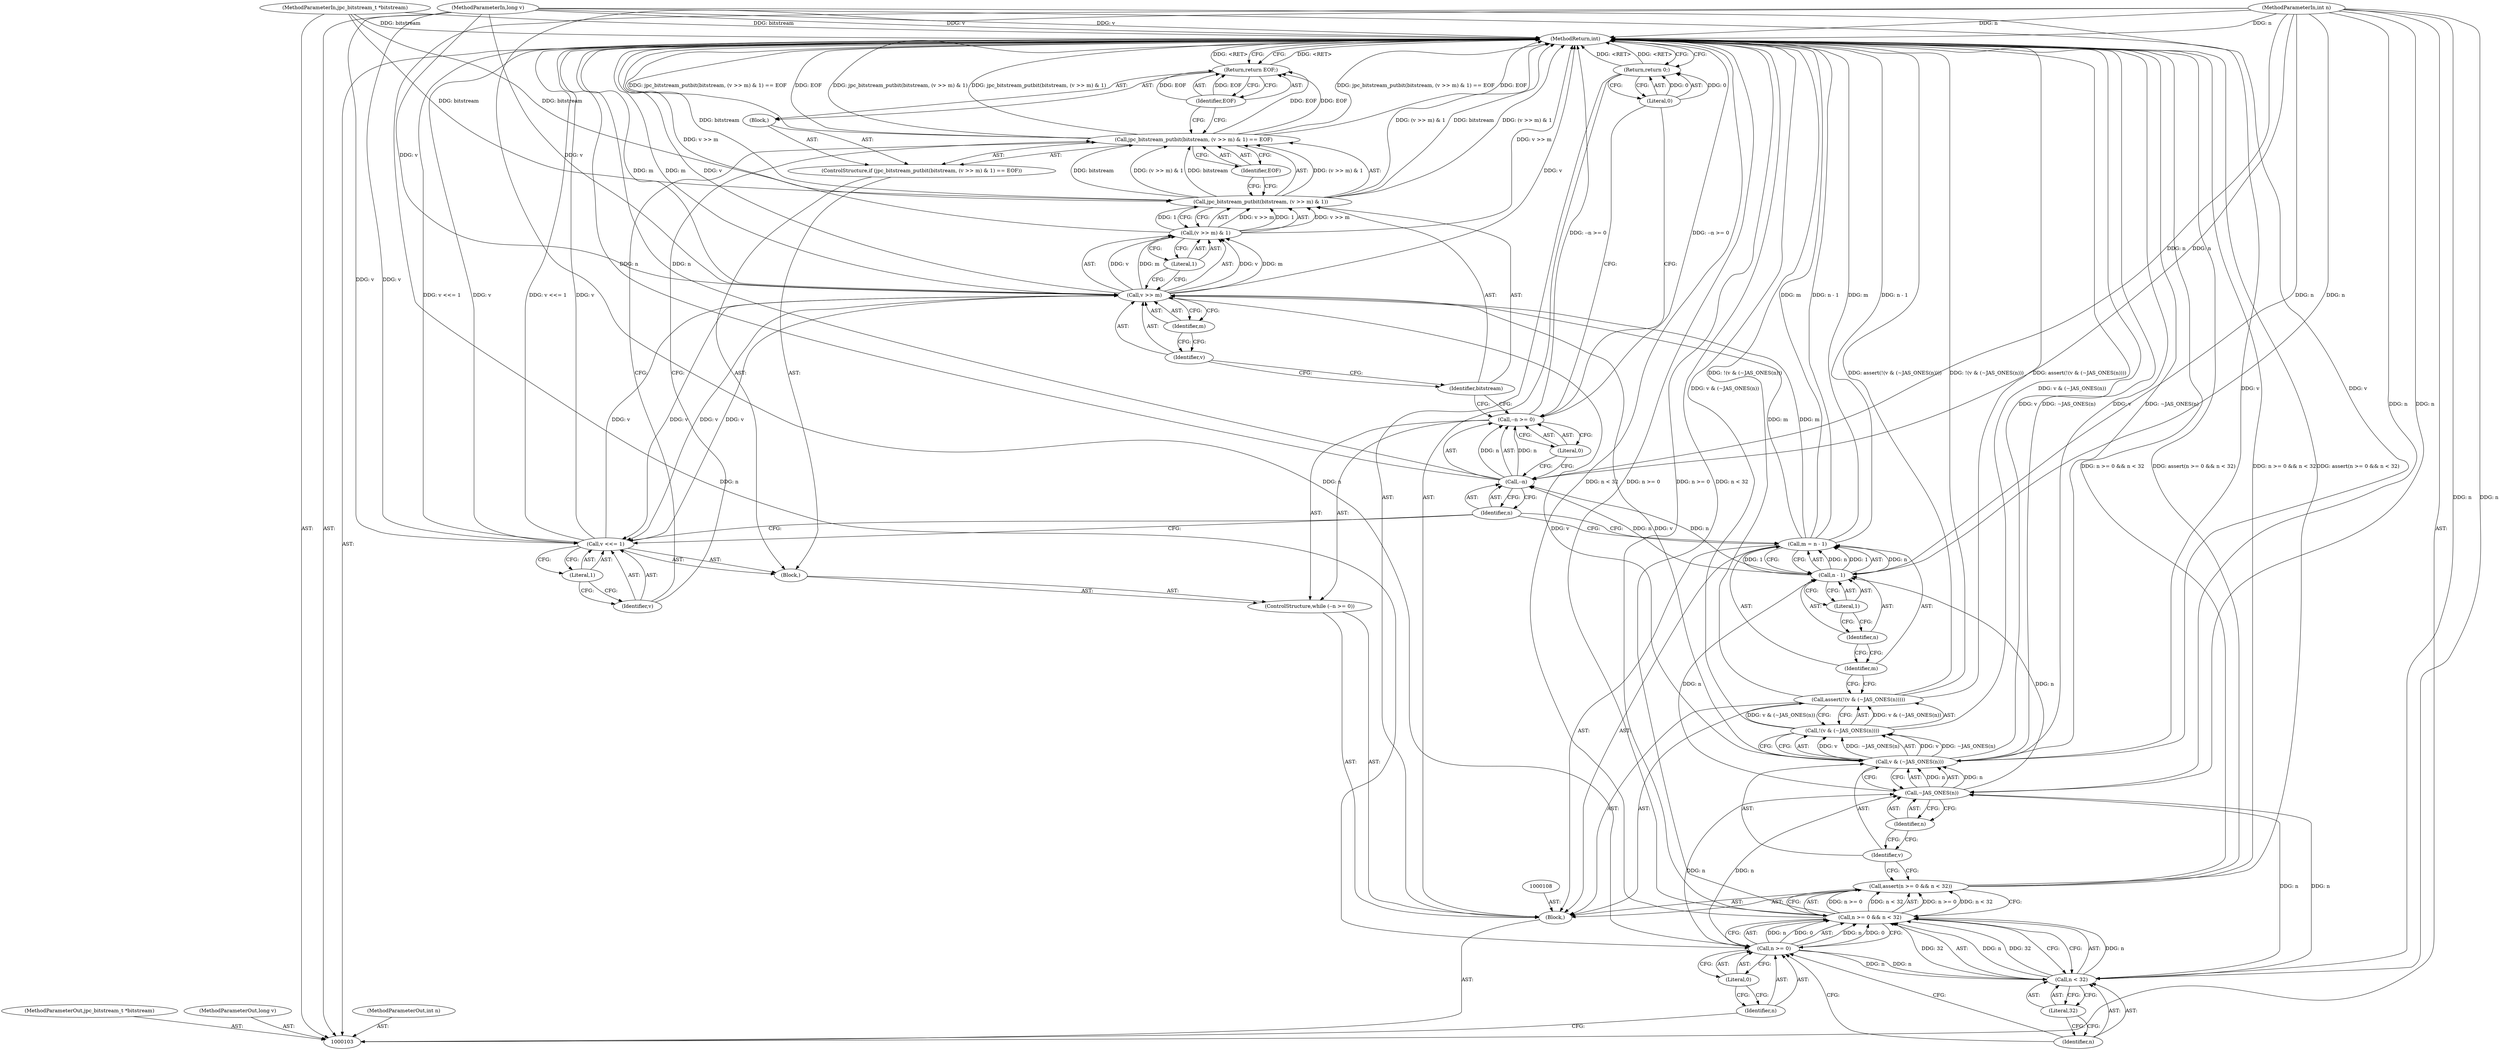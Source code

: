 digraph "1_jasper_1e84674d95353c64e5c4c0e7232ae86fd6ea813b_0" {
"1000152" [label="(MethodReturn,int)"];
"1000104" [label="(MethodParameterIn,jpc_bitstream_t *bitstream)"];
"1000225" [label="(MethodParameterOut,jpc_bitstream_t *bitstream)"];
"1000105" [label="(MethodParameterIn,int n)"];
"1000226" [label="(MethodParameterOut,int n)"];
"1000106" [label="(MethodParameterIn,long v)"];
"1000227" [label="(MethodParameterOut,long v)"];
"1000123" [label="(Call,m = n - 1)"];
"1000124" [label="(Identifier,m)"];
"1000125" [label="(Call,n - 1)"];
"1000126" [label="(Identifier,n)"];
"1000127" [label="(Literal,1)"];
"1000128" [label="(ControlStructure,while (--n >= 0))"];
"1000131" [label="(Identifier,n)"];
"1000132" [label="(Literal,0)"];
"1000133" [label="(Block,)"];
"1000129" [label="(Call,--n >= 0)"];
"1000130" [label="(Call,--n)"];
"1000134" [label="(ControlStructure,if (jpc_bitstream_putbit(bitstream, (v >> m) & 1) == EOF))"];
"1000137" [label="(Identifier,bitstream)"];
"1000138" [label="(Call,(v >> m) & 1)"];
"1000139" [label="(Call,v >> m)"];
"1000140" [label="(Identifier,v)"];
"1000141" [label="(Identifier,m)"];
"1000142" [label="(Literal,1)"];
"1000143" [label="(Identifier,EOF)"];
"1000135" [label="(Call,jpc_bitstream_putbit(bitstream, (v >> m) & 1) == EOF)"];
"1000136" [label="(Call,jpc_bitstream_putbit(bitstream, (v >> m) & 1))"];
"1000144" [label="(Block,)"];
"1000146" [label="(Identifier,EOF)"];
"1000145" [label="(Return,return EOF;)"];
"1000147" [label="(Call,v <<= 1)"];
"1000148" [label="(Identifier,v)"];
"1000149" [label="(Literal,1)"];
"1000150" [label="(Return,return 0;)"];
"1000151" [label="(Literal,0)"];
"1000107" [label="(Block,)"];
"1000109" [label="(Call,assert(n >= 0 && n < 32))"];
"1000113" [label="(Literal,0)"];
"1000114" [label="(Call,n < 32)"];
"1000115" [label="(Identifier,n)"];
"1000116" [label="(Literal,32)"];
"1000110" [label="(Call,n >= 0 && n < 32)"];
"1000111" [label="(Call,n >= 0)"];
"1000112" [label="(Identifier,n)"];
"1000119" [label="(Call,v & (~JAS_ONES(n)))"];
"1000120" [label="(Identifier,v)"];
"1000121" [label="(Call,~JAS_ONES(n))"];
"1000117" [label="(Call,assert(!(v & (~JAS_ONES(n)))))"];
"1000122" [label="(Identifier,n)"];
"1000118" [label="(Call,!(v & (~JAS_ONES(n))))"];
"1000152" -> "1000103"  [label="AST: "];
"1000152" -> "1000145"  [label="CFG: "];
"1000152" -> "1000150"  [label="CFG: "];
"1000117" -> "1000152"  [label="DDG: assert(!(v & (~JAS_ONES(n))))"];
"1000117" -> "1000152"  [label="DDG: !(v & (~JAS_ONES(n)))"];
"1000123" -> "1000152"  [label="DDG: n - 1"];
"1000123" -> "1000152"  [label="DDG: m"];
"1000104" -> "1000152"  [label="DDG: bitstream"];
"1000105" -> "1000152"  [label="DDG: n"];
"1000110" -> "1000152"  [label="DDG: n < 32"];
"1000110" -> "1000152"  [label="DDG: n >= 0"];
"1000139" -> "1000152"  [label="DDG: v"];
"1000139" -> "1000152"  [label="DDG: m"];
"1000129" -> "1000152"  [label="DDG: --n >= 0"];
"1000119" -> "1000152"  [label="DDG: ~JAS_ONES(n)"];
"1000119" -> "1000152"  [label="DDG: v"];
"1000147" -> "1000152"  [label="DDG: v"];
"1000147" -> "1000152"  [label="DDG: v <<= 1"];
"1000136" -> "1000152"  [label="DDG: (v >> m) & 1"];
"1000136" -> "1000152"  [label="DDG: bitstream"];
"1000118" -> "1000152"  [label="DDG: v & (~JAS_ONES(n))"];
"1000138" -> "1000152"  [label="DDG: v >> m"];
"1000135" -> "1000152"  [label="DDG: jpc_bitstream_putbit(bitstream, (v >> m) & 1) == EOF"];
"1000135" -> "1000152"  [label="DDG: EOF"];
"1000135" -> "1000152"  [label="DDG: jpc_bitstream_putbit(bitstream, (v >> m) & 1)"];
"1000109" -> "1000152"  [label="DDG: n >= 0 && n < 32"];
"1000109" -> "1000152"  [label="DDG: assert(n >= 0 && n < 32)"];
"1000106" -> "1000152"  [label="DDG: v"];
"1000130" -> "1000152"  [label="DDG: n"];
"1000145" -> "1000152"  [label="DDG: <RET>"];
"1000150" -> "1000152"  [label="DDG: <RET>"];
"1000104" -> "1000103"  [label="AST: "];
"1000104" -> "1000152"  [label="DDG: bitstream"];
"1000104" -> "1000136"  [label="DDG: bitstream"];
"1000225" -> "1000103"  [label="AST: "];
"1000105" -> "1000103"  [label="AST: "];
"1000105" -> "1000152"  [label="DDG: n"];
"1000105" -> "1000111"  [label="DDG: n"];
"1000105" -> "1000114"  [label="DDG: n"];
"1000105" -> "1000121"  [label="DDG: n"];
"1000105" -> "1000125"  [label="DDG: n"];
"1000105" -> "1000130"  [label="DDG: n"];
"1000226" -> "1000103"  [label="AST: "];
"1000106" -> "1000103"  [label="AST: "];
"1000106" -> "1000152"  [label="DDG: v"];
"1000106" -> "1000119"  [label="DDG: v"];
"1000106" -> "1000139"  [label="DDG: v"];
"1000106" -> "1000147"  [label="DDG: v"];
"1000227" -> "1000103"  [label="AST: "];
"1000123" -> "1000107"  [label="AST: "];
"1000123" -> "1000125"  [label="CFG: "];
"1000124" -> "1000123"  [label="AST: "];
"1000125" -> "1000123"  [label="AST: "];
"1000131" -> "1000123"  [label="CFG: "];
"1000123" -> "1000152"  [label="DDG: n - 1"];
"1000123" -> "1000152"  [label="DDG: m"];
"1000125" -> "1000123"  [label="DDG: n"];
"1000125" -> "1000123"  [label="DDG: 1"];
"1000123" -> "1000139"  [label="DDG: m"];
"1000124" -> "1000123"  [label="AST: "];
"1000124" -> "1000117"  [label="CFG: "];
"1000126" -> "1000124"  [label="CFG: "];
"1000125" -> "1000123"  [label="AST: "];
"1000125" -> "1000127"  [label="CFG: "];
"1000126" -> "1000125"  [label="AST: "];
"1000127" -> "1000125"  [label="AST: "];
"1000123" -> "1000125"  [label="CFG: "];
"1000125" -> "1000123"  [label="DDG: n"];
"1000125" -> "1000123"  [label="DDG: 1"];
"1000121" -> "1000125"  [label="DDG: n"];
"1000105" -> "1000125"  [label="DDG: n"];
"1000125" -> "1000130"  [label="DDG: n"];
"1000126" -> "1000125"  [label="AST: "];
"1000126" -> "1000124"  [label="CFG: "];
"1000127" -> "1000126"  [label="CFG: "];
"1000127" -> "1000125"  [label="AST: "];
"1000127" -> "1000126"  [label="CFG: "];
"1000125" -> "1000127"  [label="CFG: "];
"1000128" -> "1000107"  [label="AST: "];
"1000129" -> "1000128"  [label="AST: "];
"1000133" -> "1000128"  [label="AST: "];
"1000131" -> "1000130"  [label="AST: "];
"1000131" -> "1000147"  [label="CFG: "];
"1000131" -> "1000123"  [label="CFG: "];
"1000130" -> "1000131"  [label="CFG: "];
"1000132" -> "1000129"  [label="AST: "];
"1000132" -> "1000130"  [label="CFG: "];
"1000129" -> "1000132"  [label="CFG: "];
"1000133" -> "1000128"  [label="AST: "];
"1000134" -> "1000133"  [label="AST: "];
"1000147" -> "1000133"  [label="AST: "];
"1000129" -> "1000128"  [label="AST: "];
"1000129" -> "1000132"  [label="CFG: "];
"1000130" -> "1000129"  [label="AST: "];
"1000132" -> "1000129"  [label="AST: "];
"1000137" -> "1000129"  [label="CFG: "];
"1000151" -> "1000129"  [label="CFG: "];
"1000129" -> "1000152"  [label="DDG: --n >= 0"];
"1000130" -> "1000129"  [label="DDG: n"];
"1000130" -> "1000129"  [label="AST: "];
"1000130" -> "1000131"  [label="CFG: "];
"1000131" -> "1000130"  [label="AST: "];
"1000132" -> "1000130"  [label="CFG: "];
"1000130" -> "1000152"  [label="DDG: n"];
"1000130" -> "1000129"  [label="DDG: n"];
"1000125" -> "1000130"  [label="DDG: n"];
"1000105" -> "1000130"  [label="DDG: n"];
"1000134" -> "1000133"  [label="AST: "];
"1000135" -> "1000134"  [label="AST: "];
"1000144" -> "1000134"  [label="AST: "];
"1000137" -> "1000136"  [label="AST: "];
"1000137" -> "1000129"  [label="CFG: "];
"1000140" -> "1000137"  [label="CFG: "];
"1000138" -> "1000136"  [label="AST: "];
"1000138" -> "1000142"  [label="CFG: "];
"1000139" -> "1000138"  [label="AST: "];
"1000142" -> "1000138"  [label="AST: "];
"1000136" -> "1000138"  [label="CFG: "];
"1000138" -> "1000152"  [label="DDG: v >> m"];
"1000138" -> "1000136"  [label="DDG: v >> m"];
"1000138" -> "1000136"  [label="DDG: 1"];
"1000139" -> "1000138"  [label="DDG: v"];
"1000139" -> "1000138"  [label="DDG: m"];
"1000139" -> "1000138"  [label="AST: "];
"1000139" -> "1000141"  [label="CFG: "];
"1000140" -> "1000139"  [label="AST: "];
"1000141" -> "1000139"  [label="AST: "];
"1000142" -> "1000139"  [label="CFG: "];
"1000139" -> "1000152"  [label="DDG: v"];
"1000139" -> "1000152"  [label="DDG: m"];
"1000139" -> "1000138"  [label="DDG: v"];
"1000139" -> "1000138"  [label="DDG: m"];
"1000147" -> "1000139"  [label="DDG: v"];
"1000119" -> "1000139"  [label="DDG: v"];
"1000106" -> "1000139"  [label="DDG: v"];
"1000123" -> "1000139"  [label="DDG: m"];
"1000139" -> "1000147"  [label="DDG: v"];
"1000140" -> "1000139"  [label="AST: "];
"1000140" -> "1000137"  [label="CFG: "];
"1000141" -> "1000140"  [label="CFG: "];
"1000141" -> "1000139"  [label="AST: "];
"1000141" -> "1000140"  [label="CFG: "];
"1000139" -> "1000141"  [label="CFG: "];
"1000142" -> "1000138"  [label="AST: "];
"1000142" -> "1000139"  [label="CFG: "];
"1000138" -> "1000142"  [label="CFG: "];
"1000143" -> "1000135"  [label="AST: "];
"1000143" -> "1000136"  [label="CFG: "];
"1000135" -> "1000143"  [label="CFG: "];
"1000135" -> "1000134"  [label="AST: "];
"1000135" -> "1000143"  [label="CFG: "];
"1000136" -> "1000135"  [label="AST: "];
"1000143" -> "1000135"  [label="AST: "];
"1000146" -> "1000135"  [label="CFG: "];
"1000148" -> "1000135"  [label="CFG: "];
"1000135" -> "1000152"  [label="DDG: jpc_bitstream_putbit(bitstream, (v >> m) & 1) == EOF"];
"1000135" -> "1000152"  [label="DDG: EOF"];
"1000135" -> "1000152"  [label="DDG: jpc_bitstream_putbit(bitstream, (v >> m) & 1)"];
"1000136" -> "1000135"  [label="DDG: bitstream"];
"1000136" -> "1000135"  [label="DDG: (v >> m) & 1"];
"1000135" -> "1000145"  [label="DDG: EOF"];
"1000136" -> "1000135"  [label="AST: "];
"1000136" -> "1000138"  [label="CFG: "];
"1000137" -> "1000136"  [label="AST: "];
"1000138" -> "1000136"  [label="AST: "];
"1000143" -> "1000136"  [label="CFG: "];
"1000136" -> "1000152"  [label="DDG: (v >> m) & 1"];
"1000136" -> "1000152"  [label="DDG: bitstream"];
"1000136" -> "1000135"  [label="DDG: bitstream"];
"1000136" -> "1000135"  [label="DDG: (v >> m) & 1"];
"1000104" -> "1000136"  [label="DDG: bitstream"];
"1000138" -> "1000136"  [label="DDG: v >> m"];
"1000138" -> "1000136"  [label="DDG: 1"];
"1000144" -> "1000134"  [label="AST: "];
"1000145" -> "1000144"  [label="AST: "];
"1000146" -> "1000145"  [label="AST: "];
"1000146" -> "1000135"  [label="CFG: "];
"1000145" -> "1000146"  [label="CFG: "];
"1000146" -> "1000145"  [label="DDG: EOF"];
"1000145" -> "1000144"  [label="AST: "];
"1000145" -> "1000146"  [label="CFG: "];
"1000146" -> "1000145"  [label="AST: "];
"1000152" -> "1000145"  [label="CFG: "];
"1000145" -> "1000152"  [label="DDG: <RET>"];
"1000146" -> "1000145"  [label="DDG: EOF"];
"1000135" -> "1000145"  [label="DDG: EOF"];
"1000147" -> "1000133"  [label="AST: "];
"1000147" -> "1000149"  [label="CFG: "];
"1000148" -> "1000147"  [label="AST: "];
"1000149" -> "1000147"  [label="AST: "];
"1000131" -> "1000147"  [label="CFG: "];
"1000147" -> "1000152"  [label="DDG: v"];
"1000147" -> "1000152"  [label="DDG: v <<= 1"];
"1000147" -> "1000139"  [label="DDG: v"];
"1000139" -> "1000147"  [label="DDG: v"];
"1000106" -> "1000147"  [label="DDG: v"];
"1000148" -> "1000147"  [label="AST: "];
"1000148" -> "1000135"  [label="CFG: "];
"1000149" -> "1000148"  [label="CFG: "];
"1000149" -> "1000147"  [label="AST: "];
"1000149" -> "1000148"  [label="CFG: "];
"1000147" -> "1000149"  [label="CFG: "];
"1000150" -> "1000107"  [label="AST: "];
"1000150" -> "1000151"  [label="CFG: "];
"1000151" -> "1000150"  [label="AST: "];
"1000152" -> "1000150"  [label="CFG: "];
"1000150" -> "1000152"  [label="DDG: <RET>"];
"1000151" -> "1000150"  [label="DDG: 0"];
"1000151" -> "1000150"  [label="AST: "];
"1000151" -> "1000129"  [label="CFG: "];
"1000150" -> "1000151"  [label="CFG: "];
"1000151" -> "1000150"  [label="DDG: 0"];
"1000107" -> "1000103"  [label="AST: "];
"1000108" -> "1000107"  [label="AST: "];
"1000109" -> "1000107"  [label="AST: "];
"1000117" -> "1000107"  [label="AST: "];
"1000123" -> "1000107"  [label="AST: "];
"1000128" -> "1000107"  [label="AST: "];
"1000150" -> "1000107"  [label="AST: "];
"1000109" -> "1000107"  [label="AST: "];
"1000109" -> "1000110"  [label="CFG: "];
"1000110" -> "1000109"  [label="AST: "];
"1000120" -> "1000109"  [label="CFG: "];
"1000109" -> "1000152"  [label="DDG: n >= 0 && n < 32"];
"1000109" -> "1000152"  [label="DDG: assert(n >= 0 && n < 32)"];
"1000110" -> "1000109"  [label="DDG: n >= 0"];
"1000110" -> "1000109"  [label="DDG: n < 32"];
"1000113" -> "1000111"  [label="AST: "];
"1000113" -> "1000112"  [label="CFG: "];
"1000111" -> "1000113"  [label="CFG: "];
"1000114" -> "1000110"  [label="AST: "];
"1000114" -> "1000116"  [label="CFG: "];
"1000115" -> "1000114"  [label="AST: "];
"1000116" -> "1000114"  [label="AST: "];
"1000110" -> "1000114"  [label="CFG: "];
"1000114" -> "1000110"  [label="DDG: n"];
"1000114" -> "1000110"  [label="DDG: 32"];
"1000111" -> "1000114"  [label="DDG: n"];
"1000105" -> "1000114"  [label="DDG: n"];
"1000114" -> "1000121"  [label="DDG: n"];
"1000115" -> "1000114"  [label="AST: "];
"1000115" -> "1000111"  [label="CFG: "];
"1000116" -> "1000115"  [label="CFG: "];
"1000116" -> "1000114"  [label="AST: "];
"1000116" -> "1000115"  [label="CFG: "];
"1000114" -> "1000116"  [label="CFG: "];
"1000110" -> "1000109"  [label="AST: "];
"1000110" -> "1000111"  [label="CFG: "];
"1000110" -> "1000114"  [label="CFG: "];
"1000111" -> "1000110"  [label="AST: "];
"1000114" -> "1000110"  [label="AST: "];
"1000109" -> "1000110"  [label="CFG: "];
"1000110" -> "1000152"  [label="DDG: n < 32"];
"1000110" -> "1000152"  [label="DDG: n >= 0"];
"1000110" -> "1000109"  [label="DDG: n >= 0"];
"1000110" -> "1000109"  [label="DDG: n < 32"];
"1000111" -> "1000110"  [label="DDG: n"];
"1000111" -> "1000110"  [label="DDG: 0"];
"1000114" -> "1000110"  [label="DDG: n"];
"1000114" -> "1000110"  [label="DDG: 32"];
"1000111" -> "1000110"  [label="AST: "];
"1000111" -> "1000113"  [label="CFG: "];
"1000112" -> "1000111"  [label="AST: "];
"1000113" -> "1000111"  [label="AST: "];
"1000115" -> "1000111"  [label="CFG: "];
"1000110" -> "1000111"  [label="CFG: "];
"1000111" -> "1000110"  [label="DDG: n"];
"1000111" -> "1000110"  [label="DDG: 0"];
"1000105" -> "1000111"  [label="DDG: n"];
"1000111" -> "1000114"  [label="DDG: n"];
"1000111" -> "1000121"  [label="DDG: n"];
"1000112" -> "1000111"  [label="AST: "];
"1000112" -> "1000103"  [label="CFG: "];
"1000113" -> "1000112"  [label="CFG: "];
"1000119" -> "1000118"  [label="AST: "];
"1000119" -> "1000121"  [label="CFG: "];
"1000120" -> "1000119"  [label="AST: "];
"1000121" -> "1000119"  [label="AST: "];
"1000118" -> "1000119"  [label="CFG: "];
"1000119" -> "1000152"  [label="DDG: ~JAS_ONES(n)"];
"1000119" -> "1000152"  [label="DDG: v"];
"1000119" -> "1000118"  [label="DDG: v"];
"1000119" -> "1000118"  [label="DDG: ~JAS_ONES(n)"];
"1000106" -> "1000119"  [label="DDG: v"];
"1000121" -> "1000119"  [label="DDG: n"];
"1000119" -> "1000139"  [label="DDG: v"];
"1000120" -> "1000119"  [label="AST: "];
"1000120" -> "1000109"  [label="CFG: "];
"1000122" -> "1000120"  [label="CFG: "];
"1000121" -> "1000119"  [label="AST: "];
"1000121" -> "1000122"  [label="CFG: "];
"1000122" -> "1000121"  [label="AST: "];
"1000119" -> "1000121"  [label="CFG: "];
"1000121" -> "1000119"  [label="DDG: n"];
"1000114" -> "1000121"  [label="DDG: n"];
"1000111" -> "1000121"  [label="DDG: n"];
"1000105" -> "1000121"  [label="DDG: n"];
"1000121" -> "1000125"  [label="DDG: n"];
"1000117" -> "1000107"  [label="AST: "];
"1000117" -> "1000118"  [label="CFG: "];
"1000118" -> "1000117"  [label="AST: "];
"1000124" -> "1000117"  [label="CFG: "];
"1000117" -> "1000152"  [label="DDG: assert(!(v & (~JAS_ONES(n))))"];
"1000117" -> "1000152"  [label="DDG: !(v & (~JAS_ONES(n)))"];
"1000118" -> "1000117"  [label="DDG: v & (~JAS_ONES(n))"];
"1000122" -> "1000121"  [label="AST: "];
"1000122" -> "1000120"  [label="CFG: "];
"1000121" -> "1000122"  [label="CFG: "];
"1000118" -> "1000117"  [label="AST: "];
"1000118" -> "1000119"  [label="CFG: "];
"1000119" -> "1000118"  [label="AST: "];
"1000117" -> "1000118"  [label="CFG: "];
"1000118" -> "1000152"  [label="DDG: v & (~JAS_ONES(n))"];
"1000118" -> "1000117"  [label="DDG: v & (~JAS_ONES(n))"];
"1000119" -> "1000118"  [label="DDG: v"];
"1000119" -> "1000118"  [label="DDG: ~JAS_ONES(n)"];
}
